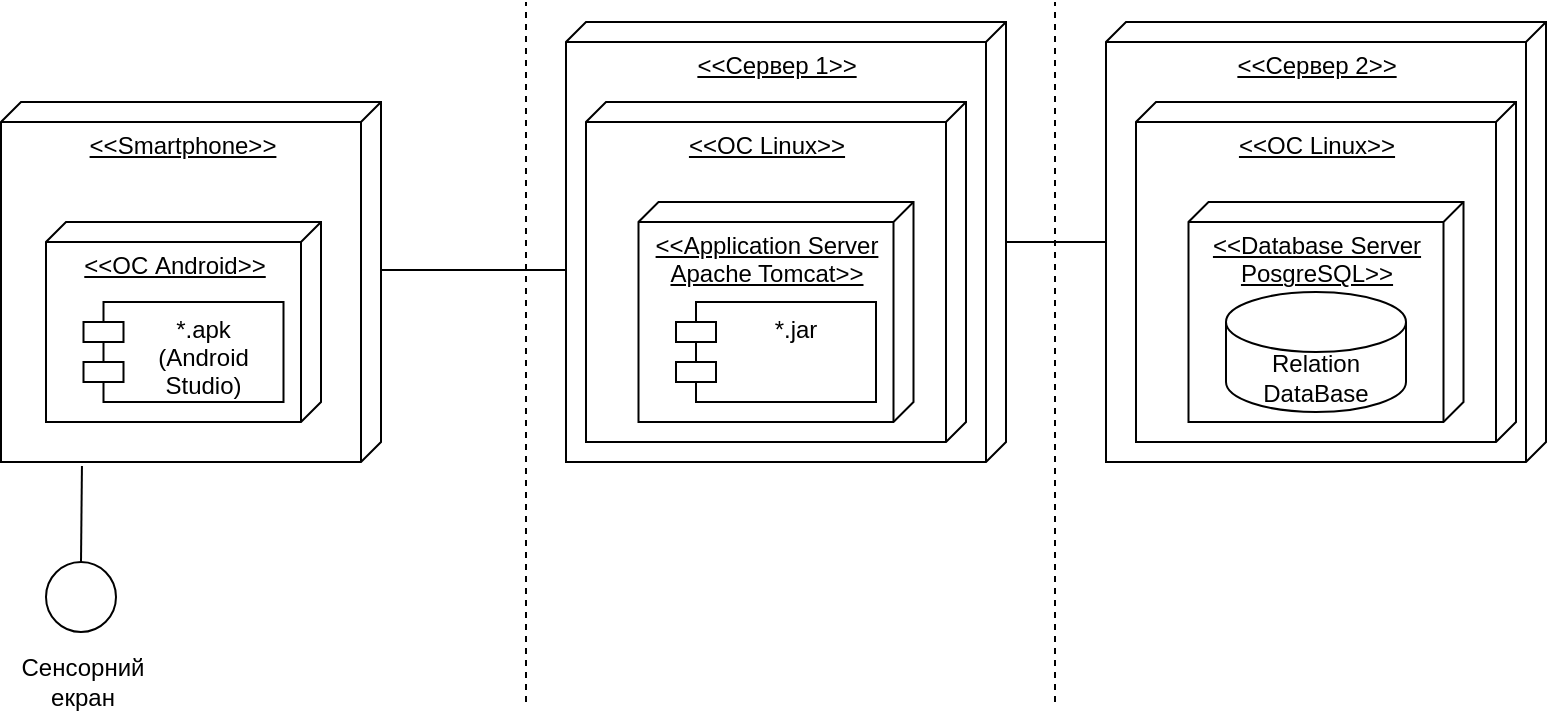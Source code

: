 <mxfile version="20.3.3" type="github"><diagram id="GxTlXRBqT5gTdm2_FHQ5" name="Страница 1"><mxGraphModel dx="1278" dy="579" grid="1" gridSize="10" guides="1" tooltips="1" connect="1" arrows="1" fold="1" page="1" pageScale="1" pageWidth="827" pageHeight="1169" math="0" shadow="0"><root><mxCell id="0"/><mxCell id="1" parent="0"/><mxCell id="wyG6Fus13_Sx5uMoPT_2-4" value="" style="group" vertex="1" connectable="0" parent="1"><mxGeometry x="57.5" y="530" width="80" height="80" as="geometry"/></mxCell><mxCell id="wyG6Fus13_Sx5uMoPT_2-2" value="" style="ellipse;whiteSpace=wrap;html=1;aspect=fixed;" vertex="1" parent="wyG6Fus13_Sx5uMoPT_2-4"><mxGeometry x="22.5" width="35" height="35" as="geometry"/></mxCell><mxCell id="wyG6Fus13_Sx5uMoPT_2-3" value="Сенсорний&lt;br&gt;екран" style="text;html=1;align=center;verticalAlign=middle;resizable=0;points=[];autosize=1;strokeColor=none;fillColor=none;" vertex="1" parent="wyG6Fus13_Sx5uMoPT_2-4"><mxGeometry y="40" width="80" height="40" as="geometry"/></mxCell><mxCell id="wyG6Fus13_Sx5uMoPT_2-14" value="&amp;lt;&amp;lt;Smartphone&amp;gt;&amp;gt;" style="verticalAlign=top;align=center;spacingTop=8;spacingLeft=2;spacingRight=12;shape=cube;size=10;direction=south;fontStyle=4;html=1;" vertex="1" parent="1"><mxGeometry x="57.5" y="300" width="190" height="180" as="geometry"/></mxCell><mxCell id="wyG6Fus13_Sx5uMoPT_2-15" value="&amp;lt;&amp;lt;ОС Android&amp;gt;&amp;gt;" style="verticalAlign=top;align=center;spacingTop=8;spacingLeft=2;spacingRight=12;shape=cube;size=10;direction=south;fontStyle=4;html=1;" vertex="1" parent="1"><mxGeometry x="80" y="360" width="137.5" height="100" as="geometry"/></mxCell><mxCell id="wyG6Fus13_Sx5uMoPT_2-16" value="*.apk&#10;(Android &#10;Studio)" style="shape=module;align=left;spacingLeft=20;align=center;verticalAlign=top;" vertex="1" parent="1"><mxGeometry x="98.75" y="400" width="100" height="50" as="geometry"/></mxCell><mxCell id="wyG6Fus13_Sx5uMoPT_2-17" value="" style="line;strokeWidth=1;fillColor=none;align=left;verticalAlign=middle;spacingTop=-1;spacingLeft=3;spacingRight=3;rotatable=0;labelPosition=right;points=[];portConstraint=eastwest;strokeColor=inherit;" vertex="1" parent="1"><mxGeometry x="247.5" y="380" width="92.5" height="8" as="geometry"/></mxCell><mxCell id="wyG6Fus13_Sx5uMoPT_2-21" value="" style="endArrow=none;html=1;rounded=0;entryX=1.011;entryY=0.787;entryDx=0;entryDy=0;entryPerimeter=0;exitX=0.5;exitY=0;exitDx=0;exitDy=0;" edge="1" parent="1" source="wyG6Fus13_Sx5uMoPT_2-2" target="wyG6Fus13_Sx5uMoPT_2-14"><mxGeometry width="50" height="50" relative="1" as="geometry"><mxPoint x="290" y="390" as="sourcePoint"/><mxPoint x="340" y="340" as="targetPoint"/></mxGeometry></mxCell><mxCell id="wyG6Fus13_Sx5uMoPT_2-22" value="" style="endArrow=none;dashed=1;html=1;rounded=0;" edge="1" parent="1"><mxGeometry width="50" height="50" relative="1" as="geometry"><mxPoint x="320" y="600" as="sourcePoint"/><mxPoint x="320" y="250" as="targetPoint"/></mxGeometry></mxCell><mxCell id="wyG6Fus13_Sx5uMoPT_2-24" value="&amp;lt;&amp;lt;Сервер 1&amp;gt;&amp;gt;" style="verticalAlign=top;align=center;spacingTop=8;spacingLeft=2;spacingRight=12;shape=cube;size=10;direction=south;fontStyle=4;html=1;" vertex="1" parent="1"><mxGeometry x="340" y="260" width="220" height="220" as="geometry"/></mxCell><mxCell id="wyG6Fus13_Sx5uMoPT_2-25" value="&amp;lt;&amp;lt;Сервер 2&amp;gt;&amp;gt;" style="verticalAlign=top;align=center;spacingTop=8;spacingLeft=2;spacingRight=12;shape=cube;size=10;direction=south;fontStyle=4;html=1;" vertex="1" parent="1"><mxGeometry x="610" y="260" width="220" height="220" as="geometry"/></mxCell><mxCell id="wyG6Fus13_Sx5uMoPT_2-26" value="" style="line;strokeWidth=1;fillColor=none;align=left;verticalAlign=middle;spacingTop=-1;spacingLeft=3;spacingRight=3;rotatable=0;labelPosition=right;points=[];portConstraint=eastwest;strokeColor=inherit;" vertex="1" parent="1"><mxGeometry x="560" y="366" width="50" height="8" as="geometry"/></mxCell><mxCell id="wyG6Fus13_Sx5uMoPT_2-27" value="&amp;lt;&amp;lt;ОС Linux&amp;gt;&amp;gt;" style="verticalAlign=top;align=center;spacingTop=8;spacingLeft=2;spacingRight=12;shape=cube;size=10;direction=south;fontStyle=4;html=1;" vertex="1" parent="1"><mxGeometry x="350" y="300" width="190" height="170" as="geometry"/></mxCell><mxCell id="wyG6Fus13_Sx5uMoPT_2-28" value="&amp;lt;&amp;lt;Application Server &lt;br&gt;Apache Tomcat&amp;gt;&amp;gt;" style="verticalAlign=top;align=center;spacingTop=8;spacingLeft=2;spacingRight=12;shape=cube;size=10;direction=south;fontStyle=4;html=1;" vertex="1" parent="1"><mxGeometry x="376.25" y="350" width="137.5" height="110" as="geometry"/></mxCell><mxCell id="wyG6Fus13_Sx5uMoPT_2-29" value="*.jar" style="shape=module;align=left;spacingLeft=20;align=center;verticalAlign=top;" vertex="1" parent="1"><mxGeometry x="395" y="400" width="100" height="50" as="geometry"/></mxCell><mxCell id="wyG6Fus13_Sx5uMoPT_2-30" value="&amp;lt;&amp;lt;ОС Linux&amp;gt;&amp;gt;" style="verticalAlign=top;align=center;spacingTop=8;spacingLeft=2;spacingRight=12;shape=cube;size=10;direction=south;fontStyle=4;html=1;" vertex="1" parent="1"><mxGeometry x="625" y="300" width="190" height="170" as="geometry"/></mxCell><mxCell id="wyG6Fus13_Sx5uMoPT_2-31" value="&amp;lt;&amp;lt;Database Server&lt;br&gt;PosgreSQL&amp;gt;&amp;gt;" style="verticalAlign=top;align=center;spacingTop=8;spacingLeft=2;spacingRight=12;shape=cube;size=10;direction=south;fontStyle=4;html=1;" vertex="1" parent="1"><mxGeometry x="651.25" y="350" width="137.5" height="110" as="geometry"/></mxCell><mxCell id="wyG6Fus13_Sx5uMoPT_2-33" value="" style="endArrow=none;dashed=1;html=1;rounded=0;" edge="1" parent="1"><mxGeometry width="50" height="50" relative="1" as="geometry"><mxPoint x="584.5" y="600" as="sourcePoint"/><mxPoint x="584.5" y="250" as="targetPoint"/></mxGeometry></mxCell><mxCell id="wyG6Fus13_Sx5uMoPT_2-34" value="Relation DataBase" style="shape=cylinder3;whiteSpace=wrap;html=1;boundedLbl=1;backgroundOutline=1;size=15;" vertex="1" parent="1"><mxGeometry x="670" y="395" width="90" height="60" as="geometry"/></mxCell></root></mxGraphModel></diagram></mxfile>